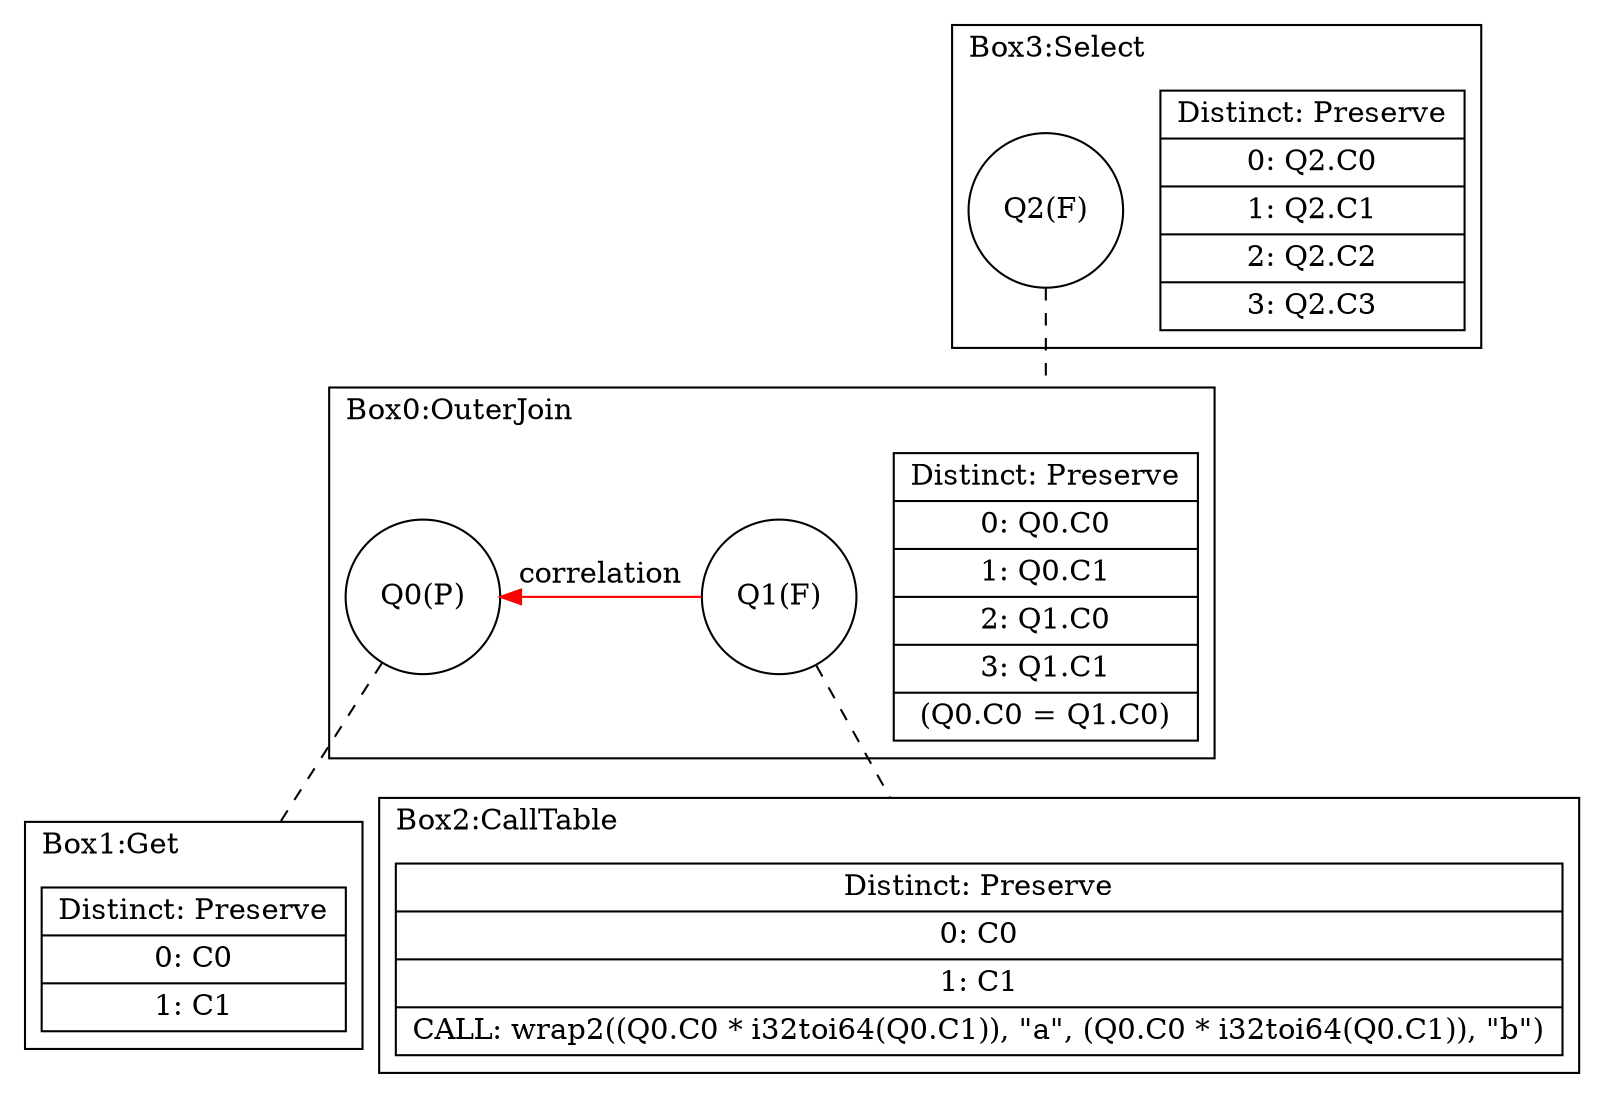 digraph G {
    compound = true
    labeljust = l
    label = ""
    node [ shape = box ]
    subgraph cluster3 {
        label = "Box3:Select"
        boxhead3 [ shape = record, label = "{ Distinct: Preserve| 0: Q2.C0| 1: Q2.C1| 2: Q2.C2| 3: Q2.C3 }" ]
        {
            rank = same
            node [ shape = circle ]
            Q2 [ label = "Q2(F)" ]
        }
    }
    subgraph cluster0 {
        label = "Box0:OuterJoin"
        boxhead0 [ shape = record, label = "{ Distinct: Preserve| 0: Q0.C0| 1: Q0.C1| 2: Q1.C0| 3: Q1.C1| (Q0.C0 = Q1.C0) }" ]
        {
            rank = same
            node [ shape = circle ]
            Q0 [ label = "Q0(P)" ]
            Q1 [ label = "Q1(F)" ]
            Q1 -> Q0 [ label = "correlation", style = filled, color = red ]
        }
    }
    subgraph cluster1 {
        label = "Box1:Get"
        boxhead1 [ shape = record, label = "{ Distinct: Preserve| 0: C0| 1: C1 }" ]
        {
            rank = same
        }
    }
    subgraph cluster2 {
        label = "Box2:CallTable"
        boxhead2 [ shape = record, label = "{ Distinct: Preserve| 0: C0| 1: C1| CALL: wrap2((Q0.C0 * i32toi64(Q0.C1)), \"a\", (Q0.C0 * i32toi64(Q0.C1)), \"b\") }" ]
        {
            rank = same
        }
    }
    edge [ arrowhead = none, style = dashed ]
    Q2 -> boxhead0 [ lhead = cluster0 ]
    Q0 -> boxhead1 [ lhead = cluster1 ]
    Q1 -> boxhead2 [ lhead = cluster2 ]
}
